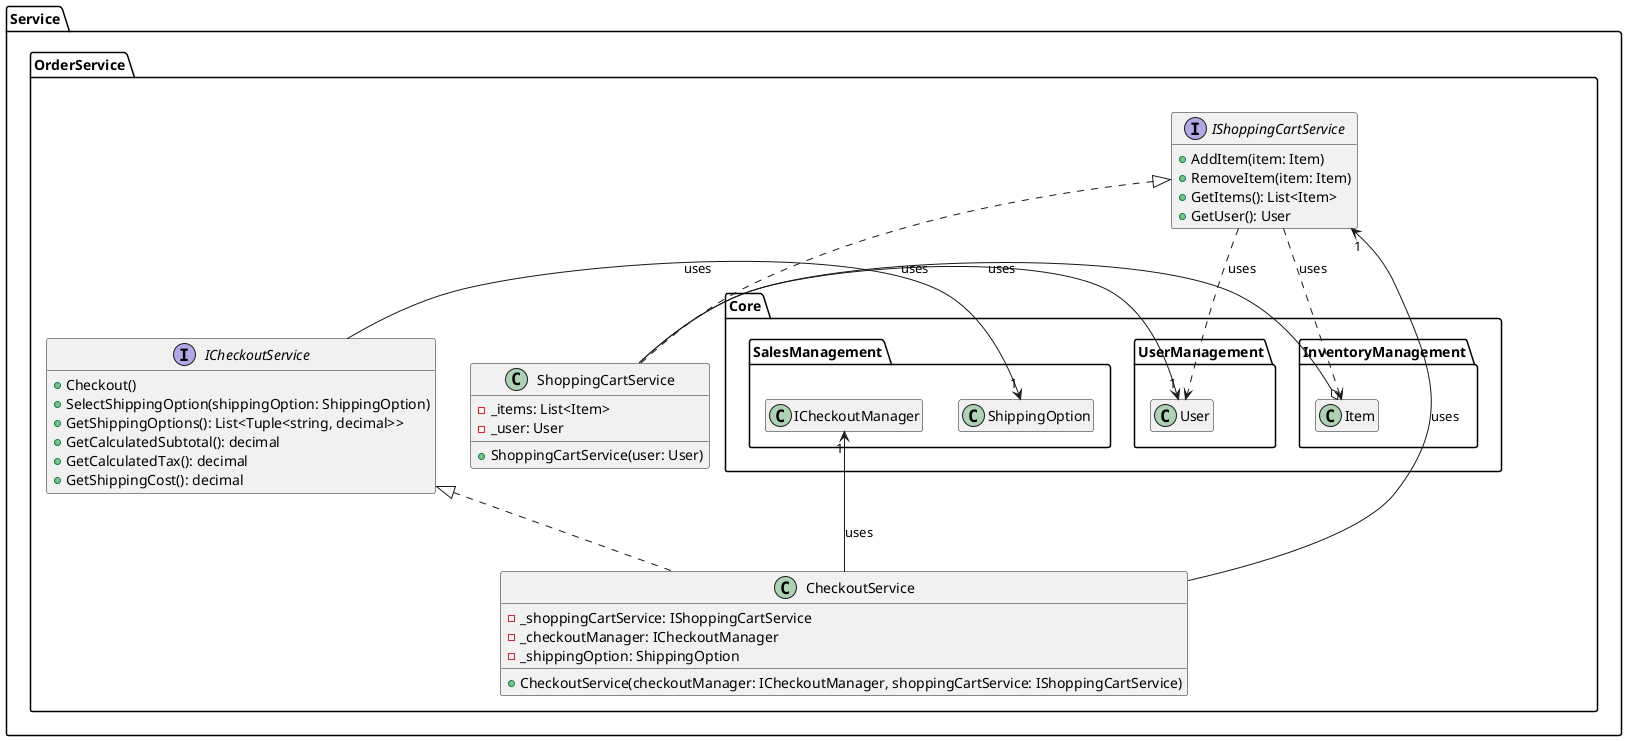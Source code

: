 @startuml order-service

hide empty members

namespace Service {
namespace OrderService {

interface IShoppingCartService {
    + AddItem(item: Item)
    + RemoveItem(item: Item)
    + GetItems(): List<Item>
    + GetUser(): User
}

IShoppingCartService .down.> Core.InventoryManagement.Item: uses
IShoppingCartService .right.> Core.UserManagement.User: uses

class ShoppingCartService {
    - _items: List<Item>
    - _user: User
    + ShoppingCartService(user: User)
}

ShoppingCartService .up.|> IShoppingCartService
ShoppingCartService -down-o Core.InventoryManagement.Item: uses
ShoppingCartService -left-> "1" Core.UserManagement.User: uses

interface ICheckoutService {
    + Checkout()
    + SelectShippingOption(shippingOption: ShippingOption)
    + GetShippingOptions(): List<Tuple<string, decimal>>
    + GetCalculatedSubtotal(): decimal
    + GetCalculatedTax(): decimal
    + GetShippingCost(): decimal
}

ICheckoutService -left-> "1" Core.SalesManagement.ShippingOption: uses

class CheckoutService {
    - _shoppingCartService: IShoppingCartService
    - _checkoutManager: ICheckoutManager
    - _shippingOption: ShippingOption
    + CheckoutService(checkoutManager: ICheckoutManager, shoppingCartService: IShoppingCartService)
}

CheckoutService .up.|> ICheckoutService
CheckoutService -up-> "1" IShoppingCartService: uses
CheckoutService -left-> "1" Core.SalesManagement.ICheckoutManager: uses

}
}

@enduml
